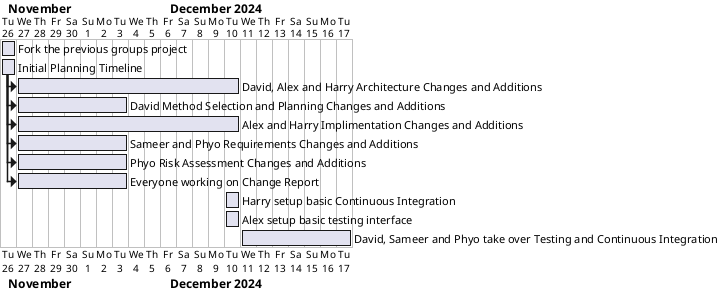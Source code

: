 @startgantt
[Fork the previous groups project] as [Prj1] requires 1 days
[Initial Planning Timeline] as [Plan1] requires 1 days
[David, Alex and Harry Architecture Changes and Additions] as [Arch2] requires 14 days
[David Method Selection and Planning Changes and Additions] as [Plan2] requires 7 days
[Alex and Harry Implimentation Changes and Additions] as [Imp2] requires 14 days
[Sameer and Phyo Requirements Changes and Additions] as [Req2] requires 7 days
[Phyo Risk Assessment Changes and Additions] as [Risk2] requires 7 days
[Everyone working on Change Report] as [CR] requires 7 days
[Harry setup basic Continuous Integration] as [CI1] requires 1 days
[Alex setup basic testing interface] as [Test1] requires 1 days
[David, Sameer and Phyo take over Testing and Continuous Integration] as [TCI] requires 7 days

Project starts 2024-11-26
[Prj1] starts 2024-11-26
[Plan1] starts 2024-11-26
[Arch2] starts at [Plan1]'s end
[Plan2] starts at [Plan1]'s end
[Imp2] starts at [Plan1]'s end
[Req2] starts at [Plan1]'s end
[Risk2] starts at [Plan1]'s end
[CR] starts at [Plan1]'s end
[CI1] starts at 2024-12-10
[Test1] starts at 2024-12-10
[TCI] starts at 2024-12-11
@endgantt
